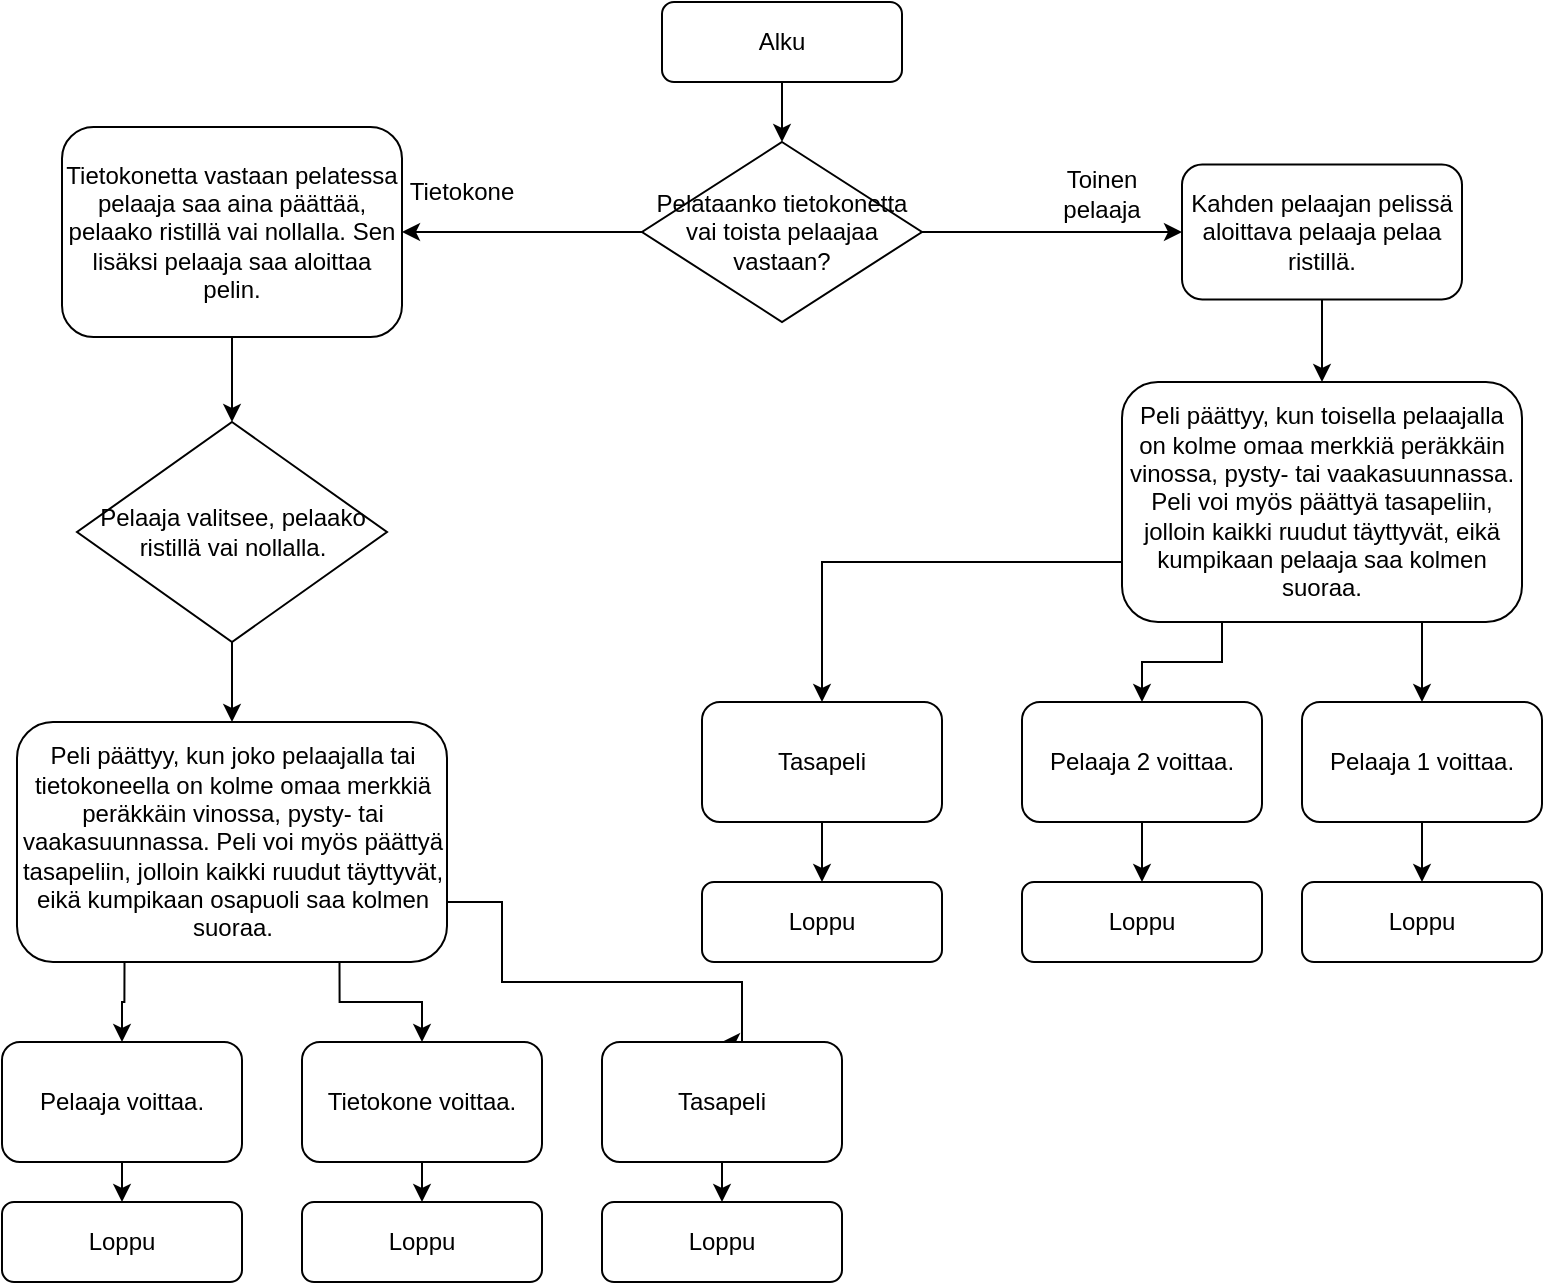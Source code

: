 <mxfile version="24.2.1" type="device">
  <diagram id="C5RBs43oDa-KdzZeNtuy" name="Page-1">
    <mxGraphModel dx="1066" dy="656" grid="1" gridSize="10" guides="1" tooltips="1" connect="1" arrows="1" fold="1" page="1" pageScale="1" pageWidth="827" pageHeight="1169" math="0" shadow="0">
      <root>
        <mxCell id="WIyWlLk6GJQsqaUBKTNV-0" />
        <mxCell id="WIyWlLk6GJQsqaUBKTNV-1" parent="WIyWlLk6GJQsqaUBKTNV-0" />
        <mxCell id="8azlKKxXiTjHYdrkumO6-4" style="edgeStyle=orthogonalEdgeStyle;rounded=0;orthogonalLoop=1;jettySize=auto;html=1;exitX=0.5;exitY=1;exitDx=0;exitDy=0;entryX=0.5;entryY=0;entryDx=0;entryDy=0;" edge="1" parent="WIyWlLk6GJQsqaUBKTNV-1" source="8azlKKxXiTjHYdrkumO6-0" target="8azlKKxXiTjHYdrkumO6-1">
          <mxGeometry relative="1" as="geometry" />
        </mxCell>
        <mxCell id="8azlKKxXiTjHYdrkumO6-0" value="Alku" style="rounded=1;whiteSpace=wrap;html=1;" vertex="1" parent="WIyWlLk6GJQsqaUBKTNV-1">
          <mxGeometry x="360" y="80" width="120" height="40" as="geometry" />
        </mxCell>
        <mxCell id="8azlKKxXiTjHYdrkumO6-3" style="edgeStyle=orthogonalEdgeStyle;rounded=0;orthogonalLoop=1;jettySize=auto;html=1;exitX=0;exitY=0.5;exitDx=0;exitDy=0;" edge="1" parent="WIyWlLk6GJQsqaUBKTNV-1" source="8azlKKxXiTjHYdrkumO6-1" target="8azlKKxXiTjHYdrkumO6-2">
          <mxGeometry relative="1" as="geometry" />
        </mxCell>
        <mxCell id="8azlKKxXiTjHYdrkumO6-7" style="edgeStyle=orthogonalEdgeStyle;rounded=0;orthogonalLoop=1;jettySize=auto;html=1;exitX=1;exitY=0.5;exitDx=0;exitDy=0;entryX=0;entryY=0.5;entryDx=0;entryDy=0;" edge="1" parent="WIyWlLk6GJQsqaUBKTNV-1" source="8azlKKxXiTjHYdrkumO6-1" target="8azlKKxXiTjHYdrkumO6-6">
          <mxGeometry relative="1" as="geometry" />
        </mxCell>
        <mxCell id="8azlKKxXiTjHYdrkumO6-1" value="Pelataanko tietokonetta vai toista pelaajaa vastaan?" style="rhombus;whiteSpace=wrap;html=1;" vertex="1" parent="WIyWlLk6GJQsqaUBKTNV-1">
          <mxGeometry x="350" y="150" width="140" height="90" as="geometry" />
        </mxCell>
        <mxCell id="8azlKKxXiTjHYdrkumO6-10" style="edgeStyle=orthogonalEdgeStyle;rounded=0;orthogonalLoop=1;jettySize=auto;html=1;exitX=0.5;exitY=1;exitDx=0;exitDy=0;entryX=0.5;entryY=0;entryDx=0;entryDy=0;" edge="1" parent="WIyWlLk6GJQsqaUBKTNV-1" source="8azlKKxXiTjHYdrkumO6-2" target="8azlKKxXiTjHYdrkumO6-9">
          <mxGeometry relative="1" as="geometry" />
        </mxCell>
        <mxCell id="8azlKKxXiTjHYdrkumO6-2" value="Tietokonetta vastaan pelatessa pelaaja saa aina päättää, pelaako ristillä vai nollalla. Sen lisäksi pelaaja saa aloittaa pelin." style="rounded=1;whiteSpace=wrap;html=1;" vertex="1" parent="WIyWlLk6GJQsqaUBKTNV-1">
          <mxGeometry x="60" y="142.5" width="170" height="105" as="geometry" />
        </mxCell>
        <mxCell id="8azlKKxXiTjHYdrkumO6-5" value="Ti&lt;span style=&quot;background-color: initial;&quot;&gt;etokone&lt;/span&gt;" style="text;html=1;align=center;verticalAlign=middle;whiteSpace=wrap;rounded=0;" vertex="1" parent="WIyWlLk6GJQsqaUBKTNV-1">
          <mxGeometry x="230" y="160" width="60" height="30" as="geometry" />
        </mxCell>
        <mxCell id="8azlKKxXiTjHYdrkumO6-12" style="edgeStyle=orthogonalEdgeStyle;rounded=0;orthogonalLoop=1;jettySize=auto;html=1;exitX=0.5;exitY=1;exitDx=0;exitDy=0;entryX=0.5;entryY=0;entryDx=0;entryDy=0;" edge="1" parent="WIyWlLk6GJQsqaUBKTNV-1" source="8azlKKxXiTjHYdrkumO6-6" target="8azlKKxXiTjHYdrkumO6-11">
          <mxGeometry relative="1" as="geometry" />
        </mxCell>
        <mxCell id="8azlKKxXiTjHYdrkumO6-6" value="Kahden pelaajan pelissä aloittava pelaaja pelaa ristillä." style="rounded=1;whiteSpace=wrap;html=1;" vertex="1" parent="WIyWlLk6GJQsqaUBKTNV-1">
          <mxGeometry x="620" y="161.25" width="140" height="67.5" as="geometry" />
        </mxCell>
        <mxCell id="8azlKKxXiTjHYdrkumO6-8" value="Toinen pelaaja" style="text;html=1;align=center;verticalAlign=middle;whiteSpace=wrap;rounded=0;" vertex="1" parent="WIyWlLk6GJQsqaUBKTNV-1">
          <mxGeometry x="550" y="161" width="60" height="30" as="geometry" />
        </mxCell>
        <mxCell id="8azlKKxXiTjHYdrkumO6-26" style="edgeStyle=orthogonalEdgeStyle;rounded=0;orthogonalLoop=1;jettySize=auto;html=1;exitX=0.5;exitY=1;exitDx=0;exitDy=0;entryX=0.5;entryY=0;entryDx=0;entryDy=0;" edge="1" parent="WIyWlLk6GJQsqaUBKTNV-1" source="8azlKKxXiTjHYdrkumO6-9" target="8azlKKxXiTjHYdrkumO6-25">
          <mxGeometry relative="1" as="geometry" />
        </mxCell>
        <mxCell id="8azlKKxXiTjHYdrkumO6-9" value="Pelaaja valitsee, pelaako ristillä vai nollalla." style="rhombus;whiteSpace=wrap;html=1;" vertex="1" parent="WIyWlLk6GJQsqaUBKTNV-1">
          <mxGeometry x="67.5" y="290" width="155" height="110" as="geometry" />
        </mxCell>
        <mxCell id="8azlKKxXiTjHYdrkumO6-14" style="edgeStyle=orthogonalEdgeStyle;rounded=0;orthogonalLoop=1;jettySize=auto;html=1;exitX=0.75;exitY=1;exitDx=0;exitDy=0;entryX=0.5;entryY=0;entryDx=0;entryDy=0;" edge="1" parent="WIyWlLk6GJQsqaUBKTNV-1" source="8azlKKxXiTjHYdrkumO6-11" target="8azlKKxXiTjHYdrkumO6-13">
          <mxGeometry relative="1" as="geometry" />
        </mxCell>
        <mxCell id="8azlKKxXiTjHYdrkumO6-20" style="edgeStyle=orthogonalEdgeStyle;rounded=0;orthogonalLoop=1;jettySize=auto;html=1;exitX=0.25;exitY=1;exitDx=0;exitDy=0;entryX=0.5;entryY=0;entryDx=0;entryDy=0;" edge="1" parent="WIyWlLk6GJQsqaUBKTNV-1" source="8azlKKxXiTjHYdrkumO6-11" target="8azlKKxXiTjHYdrkumO6-17">
          <mxGeometry relative="1" as="geometry" />
        </mxCell>
        <mxCell id="8azlKKxXiTjHYdrkumO6-23" style="edgeStyle=orthogonalEdgeStyle;rounded=0;orthogonalLoop=1;jettySize=auto;html=1;exitX=0;exitY=0.75;exitDx=0;exitDy=0;entryX=0.5;entryY=0;entryDx=0;entryDy=0;" edge="1" parent="WIyWlLk6GJQsqaUBKTNV-1" source="8azlKKxXiTjHYdrkumO6-11" target="8azlKKxXiTjHYdrkumO6-21">
          <mxGeometry relative="1" as="geometry" />
        </mxCell>
        <mxCell id="8azlKKxXiTjHYdrkumO6-11" value="Peli päättyy, kun toisella pelaajalla on kolme omaa merkkiä peräkkäin vinossa, pysty- tai vaakasuunnassa. Peli voi myös päättyä tasapeliin, jolloin kaikki ruudut täyttyvät, eikä kumpikaan pelaaja saa kolmen suoraa." style="rounded=1;whiteSpace=wrap;html=1;" vertex="1" parent="WIyWlLk6GJQsqaUBKTNV-1">
          <mxGeometry x="590" y="270" width="200" height="120" as="geometry" />
        </mxCell>
        <mxCell id="8azlKKxXiTjHYdrkumO6-16" style="edgeStyle=orthogonalEdgeStyle;rounded=0;orthogonalLoop=1;jettySize=auto;html=1;exitX=0.5;exitY=1;exitDx=0;exitDy=0;entryX=0.5;entryY=0;entryDx=0;entryDy=0;" edge="1" parent="WIyWlLk6GJQsqaUBKTNV-1" source="8azlKKxXiTjHYdrkumO6-13" target="8azlKKxXiTjHYdrkumO6-15">
          <mxGeometry relative="1" as="geometry" />
        </mxCell>
        <mxCell id="8azlKKxXiTjHYdrkumO6-13" value="Pelaaja 1 voittaa." style="rounded=1;whiteSpace=wrap;html=1;" vertex="1" parent="WIyWlLk6GJQsqaUBKTNV-1">
          <mxGeometry x="680" y="430" width="120" height="60" as="geometry" />
        </mxCell>
        <mxCell id="8azlKKxXiTjHYdrkumO6-15" value="Loppu" style="rounded=1;whiteSpace=wrap;html=1;" vertex="1" parent="WIyWlLk6GJQsqaUBKTNV-1">
          <mxGeometry x="680" y="520" width="120" height="40" as="geometry" />
        </mxCell>
        <mxCell id="8azlKKxXiTjHYdrkumO6-19" style="edgeStyle=orthogonalEdgeStyle;rounded=0;orthogonalLoop=1;jettySize=auto;html=1;exitX=0.5;exitY=1;exitDx=0;exitDy=0;" edge="1" parent="WIyWlLk6GJQsqaUBKTNV-1" source="8azlKKxXiTjHYdrkumO6-17" target="8azlKKxXiTjHYdrkumO6-18">
          <mxGeometry relative="1" as="geometry" />
        </mxCell>
        <mxCell id="8azlKKxXiTjHYdrkumO6-17" value="Pelaaja 2 voittaa." style="rounded=1;whiteSpace=wrap;html=1;" vertex="1" parent="WIyWlLk6GJQsqaUBKTNV-1">
          <mxGeometry x="540" y="430" width="120" height="60" as="geometry" />
        </mxCell>
        <mxCell id="8azlKKxXiTjHYdrkumO6-18" value="Loppu" style="rounded=1;whiteSpace=wrap;html=1;" vertex="1" parent="WIyWlLk6GJQsqaUBKTNV-1">
          <mxGeometry x="540" y="520" width="120" height="40" as="geometry" />
        </mxCell>
        <mxCell id="8azlKKxXiTjHYdrkumO6-24" style="edgeStyle=orthogonalEdgeStyle;rounded=0;orthogonalLoop=1;jettySize=auto;html=1;exitX=0.5;exitY=1;exitDx=0;exitDy=0;entryX=0.5;entryY=0;entryDx=0;entryDy=0;" edge="1" parent="WIyWlLk6GJQsqaUBKTNV-1" source="8azlKKxXiTjHYdrkumO6-21" target="8azlKKxXiTjHYdrkumO6-22">
          <mxGeometry relative="1" as="geometry" />
        </mxCell>
        <mxCell id="8azlKKxXiTjHYdrkumO6-21" value="Tasapeli" style="rounded=1;whiteSpace=wrap;html=1;" vertex="1" parent="WIyWlLk6GJQsqaUBKTNV-1">
          <mxGeometry x="380" y="430" width="120" height="60" as="geometry" />
        </mxCell>
        <mxCell id="8azlKKxXiTjHYdrkumO6-22" value="Loppu" style="rounded=1;whiteSpace=wrap;html=1;" vertex="1" parent="WIyWlLk6GJQsqaUBKTNV-1">
          <mxGeometry x="380" y="520" width="120" height="40" as="geometry" />
        </mxCell>
        <mxCell id="8azlKKxXiTjHYdrkumO6-30" style="edgeStyle=orthogonalEdgeStyle;rounded=0;orthogonalLoop=1;jettySize=auto;html=1;exitX=0.25;exitY=1;exitDx=0;exitDy=0;entryX=0.5;entryY=0;entryDx=0;entryDy=0;" edge="1" parent="WIyWlLk6GJQsqaUBKTNV-1" source="8azlKKxXiTjHYdrkumO6-25" target="8azlKKxXiTjHYdrkumO6-27">
          <mxGeometry relative="1" as="geometry" />
        </mxCell>
        <mxCell id="8azlKKxXiTjHYdrkumO6-34" style="edgeStyle=orthogonalEdgeStyle;rounded=0;orthogonalLoop=1;jettySize=auto;html=1;exitX=0.75;exitY=1;exitDx=0;exitDy=0;entryX=0.5;entryY=0;entryDx=0;entryDy=0;" edge="1" parent="WIyWlLk6GJQsqaUBKTNV-1" source="8azlKKxXiTjHYdrkumO6-25" target="8azlKKxXiTjHYdrkumO6-31">
          <mxGeometry relative="1" as="geometry" />
        </mxCell>
        <mxCell id="8azlKKxXiTjHYdrkumO6-38" style="edgeStyle=orthogonalEdgeStyle;rounded=0;orthogonalLoop=1;jettySize=auto;html=1;exitX=1;exitY=0.75;exitDx=0;exitDy=0;entryX=0.5;entryY=0;entryDx=0;entryDy=0;" edge="1" parent="WIyWlLk6GJQsqaUBKTNV-1" source="8azlKKxXiTjHYdrkumO6-25" target="8azlKKxXiTjHYdrkumO6-36">
          <mxGeometry relative="1" as="geometry">
            <Array as="points">
              <mxPoint x="280" y="530" />
              <mxPoint x="280" y="570" />
              <mxPoint x="400" y="570" />
            </Array>
          </mxGeometry>
        </mxCell>
        <mxCell id="8azlKKxXiTjHYdrkumO6-25" value="Peli päättyy, kun joko pelaajalla tai tietokoneella on kolme omaa merkkiä peräkkäin vinossa, pysty- tai vaakasuunnassa. Peli voi myös päättyä tasapeliin, jolloin kaikki ruudut täyttyvät, eikä kumpikaan osapuoli saa kolmen suoraa." style="rounded=1;whiteSpace=wrap;html=1;" vertex="1" parent="WIyWlLk6GJQsqaUBKTNV-1">
          <mxGeometry x="37.5" y="440" width="215" height="120" as="geometry" />
        </mxCell>
        <mxCell id="8azlKKxXiTjHYdrkumO6-29" style="edgeStyle=orthogonalEdgeStyle;rounded=0;orthogonalLoop=1;jettySize=auto;html=1;exitX=0.5;exitY=1;exitDx=0;exitDy=0;entryX=0.5;entryY=0;entryDx=0;entryDy=0;" edge="1" parent="WIyWlLk6GJQsqaUBKTNV-1" source="8azlKKxXiTjHYdrkumO6-27" target="8azlKKxXiTjHYdrkumO6-28">
          <mxGeometry relative="1" as="geometry" />
        </mxCell>
        <mxCell id="8azlKKxXiTjHYdrkumO6-27" value="Pelaaja voittaa." style="rounded=1;whiteSpace=wrap;html=1;" vertex="1" parent="WIyWlLk6GJQsqaUBKTNV-1">
          <mxGeometry x="30" y="600" width="120" height="60" as="geometry" />
        </mxCell>
        <mxCell id="8azlKKxXiTjHYdrkumO6-28" value="Loppu" style="rounded=1;whiteSpace=wrap;html=1;" vertex="1" parent="WIyWlLk6GJQsqaUBKTNV-1">
          <mxGeometry x="30" y="680" width="120" height="40" as="geometry" />
        </mxCell>
        <mxCell id="8azlKKxXiTjHYdrkumO6-35" style="edgeStyle=orthogonalEdgeStyle;rounded=0;orthogonalLoop=1;jettySize=auto;html=1;exitX=0.5;exitY=1;exitDx=0;exitDy=0;entryX=0.5;entryY=0;entryDx=0;entryDy=0;" edge="1" parent="WIyWlLk6GJQsqaUBKTNV-1" source="8azlKKxXiTjHYdrkumO6-31" target="8azlKKxXiTjHYdrkumO6-32">
          <mxGeometry relative="1" as="geometry" />
        </mxCell>
        <mxCell id="8azlKKxXiTjHYdrkumO6-31" value="Tietokone voittaa." style="rounded=1;whiteSpace=wrap;html=1;" vertex="1" parent="WIyWlLk6GJQsqaUBKTNV-1">
          <mxGeometry x="180" y="600" width="120" height="60" as="geometry" />
        </mxCell>
        <mxCell id="8azlKKxXiTjHYdrkumO6-32" value="Loppu" style="rounded=1;whiteSpace=wrap;html=1;" vertex="1" parent="WIyWlLk6GJQsqaUBKTNV-1">
          <mxGeometry x="180" y="680" width="120" height="40" as="geometry" />
        </mxCell>
        <mxCell id="8azlKKxXiTjHYdrkumO6-39" style="edgeStyle=orthogonalEdgeStyle;rounded=0;orthogonalLoop=1;jettySize=auto;html=1;exitX=0.5;exitY=1;exitDx=0;exitDy=0;entryX=0.5;entryY=0;entryDx=0;entryDy=0;" edge="1" parent="WIyWlLk6GJQsqaUBKTNV-1" source="8azlKKxXiTjHYdrkumO6-36" target="8azlKKxXiTjHYdrkumO6-37">
          <mxGeometry relative="1" as="geometry" />
        </mxCell>
        <mxCell id="8azlKKxXiTjHYdrkumO6-36" value="Tasapeli" style="rounded=1;whiteSpace=wrap;html=1;" vertex="1" parent="WIyWlLk6GJQsqaUBKTNV-1">
          <mxGeometry x="330" y="600" width="120" height="60" as="geometry" />
        </mxCell>
        <mxCell id="8azlKKxXiTjHYdrkumO6-37" value="Loppu" style="rounded=1;whiteSpace=wrap;html=1;" vertex="1" parent="WIyWlLk6GJQsqaUBKTNV-1">
          <mxGeometry x="330" y="680" width="120" height="40" as="geometry" />
        </mxCell>
      </root>
    </mxGraphModel>
  </diagram>
</mxfile>
